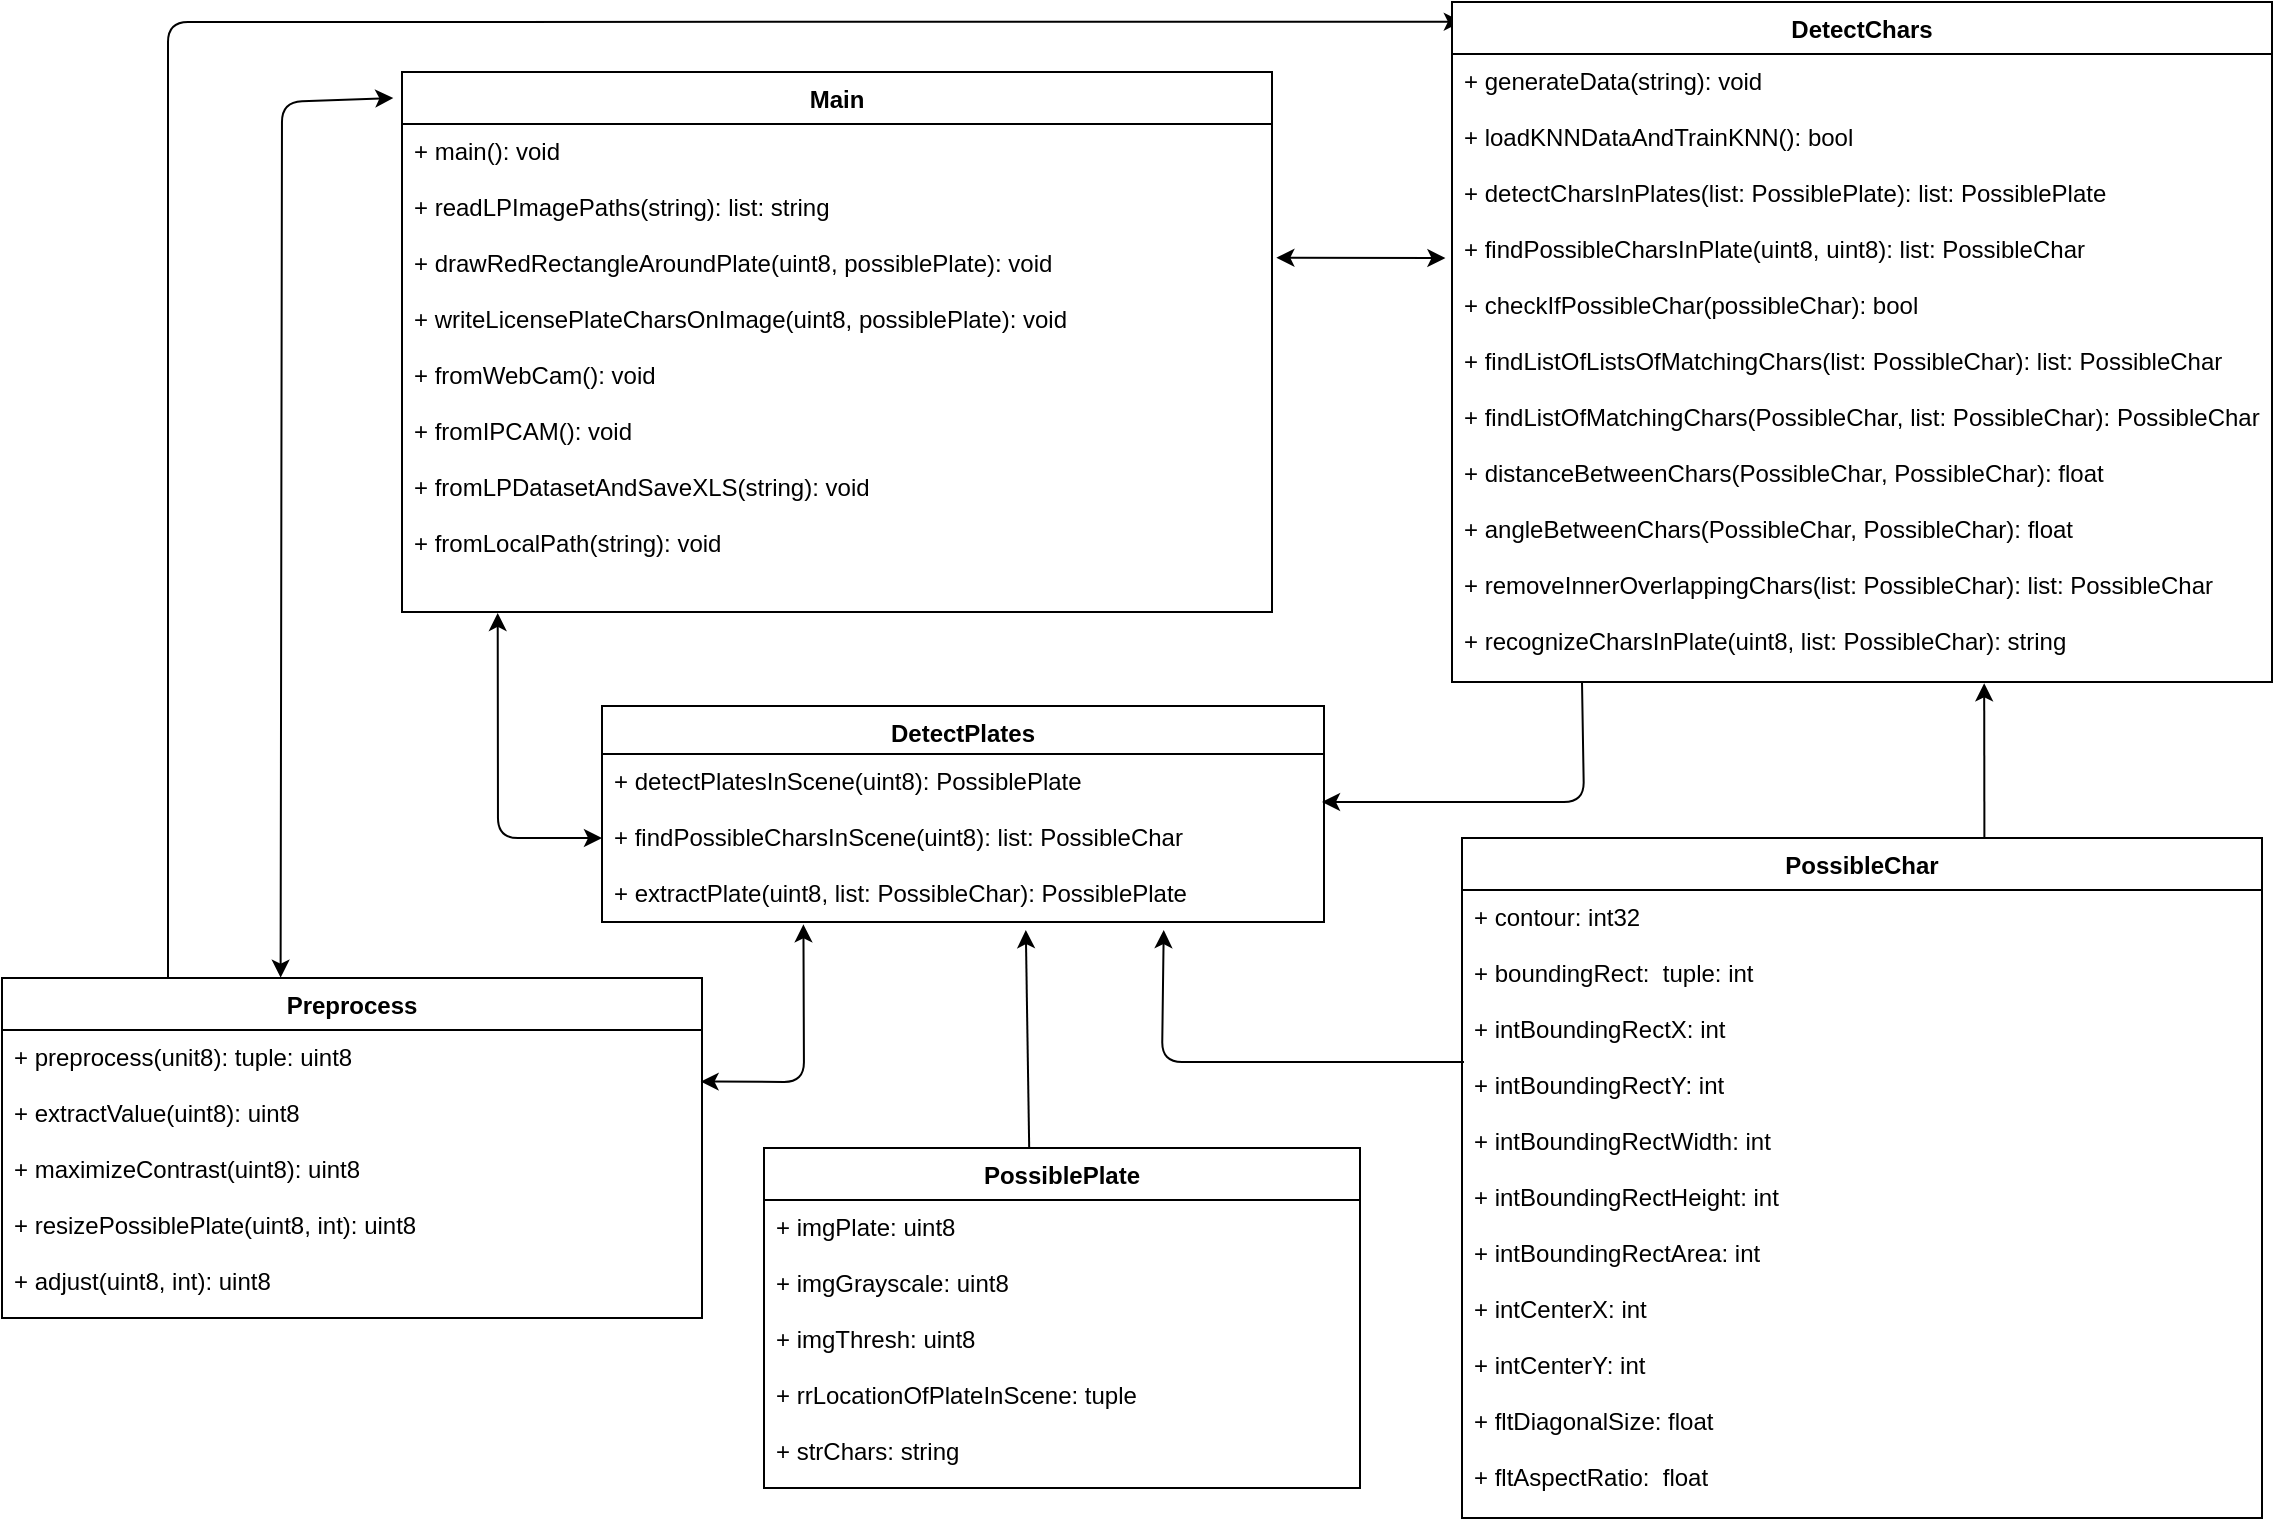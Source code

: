 <mxfile version="11.0.7" type="device"><diagram id="iiY-cButoviIIKO_mc6s" name="Page-1"><mxGraphModel dx="1300" dy="729" grid="1" gridSize="10" guides="1" tooltips="1" connect="1" arrows="1" fold="1" page="1" pageScale="1" pageWidth="1169" pageHeight="827" math="0" shadow="0"><root><mxCell id="0"/><mxCell id="1" parent="0"/><mxCell id="eoEQ0avYmJL66gwSscdJ-36" value="" style="endArrow=classic;startArrow=classic;html=1;exitX=0.998;exitY=0.179;exitDx=0;exitDy=0;exitPerimeter=0;entryX=0.279;entryY=1.014;entryDx=0;entryDy=0;entryPerimeter=0;" edge="1" parent="1" source="eoEQ0avYmJL66gwSscdJ-21" target="eoEQ0avYmJL66gwSscdJ-17"><mxGeometry width="50" height="50" relative="1" as="geometry"><mxPoint x="110" y="410" as="sourcePoint"/><mxPoint x="160" y="360" as="targetPoint"/><Array as="points"><mxPoint x="421" y="570"/></Array></mxGeometry></mxCell><mxCell id="eoEQ0avYmJL66gwSscdJ-38" value="" style="endArrow=classic;html=1;entryX=0.778;entryY=1.048;entryDx=0;entryDy=0;entryPerimeter=0;" edge="1" parent="1" target="eoEQ0avYmJL66gwSscdJ-17"><mxGeometry width="50" height="50" relative="1" as="geometry"><mxPoint x="751" y="560" as="sourcePoint"/><mxPoint x="630" y="520" as="targetPoint"/><Array as="points"><mxPoint x="600" y="560"/></Array></mxGeometry></mxCell><mxCell id="eoEQ0avYmJL66gwSscdJ-39" value="" style="endArrow=classic;html=1;entryX=0.587;entryY=1.048;entryDx=0;entryDy=0;entryPerimeter=0;exitX=0.445;exitY=0.006;exitDx=0;exitDy=0;exitPerimeter=0;" edge="1" parent="1" source="eoEQ0avYmJL66gwSscdJ-22" target="eoEQ0avYmJL66gwSscdJ-17"><mxGeometry width="50" height="50" relative="1" as="geometry"><mxPoint x="621" y="580" as="sourcePoint"/><mxPoint x="605" y="470" as="targetPoint"/><Array as="points"/></mxGeometry></mxCell><mxCell id="eoEQ0avYmJL66gwSscdJ-40" value="" style="endArrow=classic;html=1;entryX=0.649;entryY=1.002;entryDx=0;entryDy=0;entryPerimeter=0;exitX=0.653;exitY=0.005;exitDx=0;exitDy=0;exitPerimeter=0;" edge="1" parent="1" source="eoEQ0avYmJL66gwSscdJ-26" target="eoEQ0avYmJL66gwSscdJ-13"><mxGeometry width="50" height="50" relative="1" as="geometry"><mxPoint x="940" y="690" as="sourcePoint"/><mxPoint x="1022" y="489" as="targetPoint"/></mxGeometry></mxCell><mxCell id="eoEQ0avYmJL66gwSscdJ-41" value="" style="endArrow=classic;html=1;entryX=0.012;entryY=0.029;entryDx=0;entryDy=0;entryPerimeter=0;" edge="1" parent="1" target="eoEQ0avYmJL66gwSscdJ-10"><mxGeometry width="50" height="50" relative="1" as="geometry"><mxPoint x="103" y="520" as="sourcePoint"/><mxPoint x="510" y="110" as="targetPoint"/><Array as="points"><mxPoint x="103" y="40"/></Array></mxGeometry></mxCell><mxCell id="eoEQ0avYmJL66gwSscdJ-42" value="Main" style="swimlane;fontStyle=1;align=center;verticalAlign=top;childLayout=stackLayout;horizontal=1;startSize=26;horizontalStack=0;resizeParent=1;resizeParentMax=0;resizeLast=0;collapsible=1;marginBottom=0;" vertex="1" parent="1"><mxGeometry x="220" y="65" width="435" height="270" as="geometry"/></mxCell><mxCell id="eoEQ0avYmJL66gwSscdJ-45" value="+ main(): void&#10;&#10;+ readLPImagePaths(string): list: string&#10;&#10;+ drawRedRectangleAroundPlate(uint8, possiblePlate): void&#10;&#10;+ writeLicensePlateCharsOnImage(uint8, possiblePlate): void&#10;&#10;+ fromWebCam(): void&#10;&#10;+ fromIPCAM(): void&#10;&#10;+ fromLPDatasetAndSaveXLS(string): void&#10;&#10;+ fromLocalPath(string): void&#10;" style="text;strokeColor=none;fillColor=none;align=left;verticalAlign=top;spacingLeft=4;spacingRight=4;overflow=hidden;rotatable=0;points=[[0,0.5],[1,0.5]];portConstraint=eastwest;" vertex="1" parent="eoEQ0avYmJL66gwSscdJ-42"><mxGeometry y="26" width="435" height="244" as="geometry"/></mxCell><mxCell id="eoEQ0avYmJL66gwSscdJ-46" value="" style="endArrow=classic;startArrow=classic;html=1;exitX=1.005;exitY=0.274;exitDx=0;exitDy=0;exitPerimeter=0;entryX=-0.008;entryY=0.325;entryDx=0;entryDy=0;entryPerimeter=0;" edge="1" parent="1" source="eoEQ0avYmJL66gwSscdJ-45" target="eoEQ0avYmJL66gwSscdJ-13"><mxGeometry width="50" height="50" relative="1" as="geometry"><mxPoint x="690" y="210" as="sourcePoint"/><mxPoint x="760" y="158" as="targetPoint"/></mxGeometry></mxCell><mxCell id="eoEQ0avYmJL66gwSscdJ-47" value="" style="endArrow=classic;startArrow=classic;html=1;exitX=0;exitY=0.5;exitDx=0;exitDy=0;entryX=0.11;entryY=1.002;entryDx=0;entryDy=0;entryPerimeter=0;" edge="1" parent="1" source="eoEQ0avYmJL66gwSscdJ-17" target="eoEQ0avYmJL66gwSscdJ-45"><mxGeometry width="50" height="50" relative="1" as="geometry"><mxPoint x="290" y="410" as="sourcePoint"/><mxPoint x="613" y="382" as="targetPoint"/><Array as="points"><mxPoint x="268" y="448"/></Array></mxGeometry></mxCell><mxCell id="eoEQ0avYmJL66gwSscdJ-48" value="" style="endArrow=classic;startArrow=classic;html=1;entryX=-0.01;entryY=0.048;entryDx=0;entryDy=0;entryPerimeter=0;exitX=0.398;exitY=-0.001;exitDx=0;exitDy=0;exitPerimeter=0;" edge="1" parent="1" source="eoEQ0avYmJL66gwSscdJ-18" target="eoEQ0avYmJL66gwSscdJ-42"><mxGeometry width="50" height="50" relative="1" as="geometry"><mxPoint x="140" y="520" as="sourcePoint"/><mxPoint x="410" y="90" as="targetPoint"/><Array as="points"><mxPoint x="160" y="80"/></Array></mxGeometry></mxCell><mxCell id="eoEQ0avYmJL66gwSscdJ-50" value="" style="endArrow=classic;html=1;" edge="1" parent="1"><mxGeometry width="50" height="50" relative="1" as="geometry"><mxPoint x="810" y="370" as="sourcePoint"/><mxPoint x="680" y="430" as="targetPoint"/><Array as="points"><mxPoint x="811" y="430"/></Array></mxGeometry></mxCell><mxCell id="eoEQ0avYmJL66gwSscdJ-71" value="" style="group" vertex="1" connectable="0" parent="1"><mxGeometry x="750" y="448" width="400" height="340" as="geometry"/></mxCell><mxCell id="eoEQ0avYmJL66gwSscdJ-75" value="" style="group" vertex="1" connectable="0" parent="eoEQ0avYmJL66gwSscdJ-71"><mxGeometry width="400" height="340" as="geometry"/></mxCell><mxCell id="eoEQ0avYmJL66gwSscdJ-26" value="PossibleChar" style="swimlane;fontStyle=1;align=center;verticalAlign=top;childLayout=stackLayout;horizontal=1;startSize=26;horizontalStack=0;resizeParent=1;resizeParentMax=0;resizeLast=0;collapsible=1;marginBottom=0;" vertex="1" parent="eoEQ0avYmJL66gwSscdJ-75"><mxGeometry width="400" height="340" as="geometry"/></mxCell><mxCell id="eoEQ0avYmJL66gwSscdJ-27" value="+ contour: int32&#10;&#10;+ boundingRect:  tuple: int&#10;&#10;+ intBoundingRectX: int&#10;&#10;+ intBoundingRectY: int&#10;&#10;+ intBoundingRectWidth: int &#10;&#10;+ intBoundingRectHeight: int&#10;&#10;+ intBoundingRectArea: int&#10;&#10;+ intCenterX: int&#10;&#10;+ intCenterY: int&#10;&#10;+ fltDiagonalSize: float&#10;&#10;+ fltAspectRatio:  float" style="text;strokeColor=none;fillColor=none;align=left;verticalAlign=top;spacingLeft=4;spacingRight=4;overflow=hidden;rotatable=0;points=[[0,0.5],[1,0.5]];portConstraint=eastwest;" vertex="1" parent="eoEQ0avYmJL66gwSscdJ-26"><mxGeometry y="26" width="400" height="314" as="geometry"/></mxCell><mxCell id="eoEQ0avYmJL66gwSscdJ-72" value="" style="group" vertex="1" connectable="0" parent="1"><mxGeometry x="745" y="30" width="410" height="340" as="geometry"/></mxCell><mxCell id="eoEQ0avYmJL66gwSscdJ-10" value="DetectChars" style="swimlane;fontStyle=1;align=center;verticalAlign=top;childLayout=stackLayout;horizontal=1;startSize=26;horizontalStack=0;resizeParent=1;resizeParentMax=0;resizeLast=0;collapsible=1;marginBottom=0;" vertex="1" parent="eoEQ0avYmJL66gwSscdJ-72"><mxGeometry width="410" height="340" as="geometry"/></mxCell><mxCell id="eoEQ0avYmJL66gwSscdJ-13" value="+ generateData(string): void&#10;&#10;+ loadKNNDataAndTrainKNN(): bool&#10;&#10;+ detectCharsInPlates(list: PossiblePlate): list: PossiblePlate&#10;&#10;+ findPossibleCharsInPlate(uint8, uint8): list: PossibleChar&#10;&#10;+ checkIfPossibleChar(possibleChar): bool&#10;&#10;+ findListOfListsOfMatchingChars(list: PossibleChar): list: PossibleChar&#10;&#10;+ findListOfMatchingChars(PossibleChar, list: PossibleChar): PossibleChar&#10;&#10;+ distanceBetweenChars(PossibleChar, PossibleChar): float&#10;&#10;+ angleBetweenChars(PossibleChar, PossibleChar): float&#10;&#10;+ removeInnerOverlappingChars(list: PossibleChar): list: PossibleChar&#10;&#10;+ recognizeCharsInPlate(uint8, list: PossibleChar): string" style="text;strokeColor=none;fillColor=none;align=left;verticalAlign=top;spacingLeft=4;spacingRight=4;overflow=hidden;rotatable=0;points=[[0,0.5],[1,0.5]];portConstraint=eastwest;" vertex="1" parent="eoEQ0avYmJL66gwSscdJ-10"><mxGeometry y="26" width="410" height="314" as="geometry"/></mxCell><mxCell id="eoEQ0avYmJL66gwSscdJ-14" value="DetectPlates" style="swimlane;fontStyle=1;align=center;verticalAlign=top;childLayout=stackLayout;horizontal=1;startSize=24;horizontalStack=0;resizeParent=1;resizeParentMax=0;resizeLast=0;collapsible=1;marginBottom=0;" vertex="1" parent="1"><mxGeometry x="320" y="382" width="361" height="108" as="geometry"/></mxCell><mxCell id="eoEQ0avYmJL66gwSscdJ-17" value="+ detectPlatesInScene(uint8): PossiblePlate&#10;&#10;+ findPossibleCharsInScene(uint8): list: PossibleChar&#10;&#10;+ extractPlate(uint8, list: PossibleChar): PossiblePlate" style="text;strokeColor=none;fillColor=none;align=left;verticalAlign=top;spacingLeft=4;spacingRight=4;overflow=hidden;rotatable=0;points=[[0,0.5],[1,0.5]];portConstraint=eastwest;" vertex="1" parent="eoEQ0avYmJL66gwSscdJ-14"><mxGeometry y="24" width="361" height="84" as="geometry"/></mxCell><mxCell id="eoEQ0avYmJL66gwSscdJ-18" value="Preprocess" style="swimlane;fontStyle=1;align=center;verticalAlign=top;childLayout=stackLayout;horizontal=1;startSize=26;horizontalStack=0;resizeParent=1;resizeParentMax=0;resizeLast=0;collapsible=1;marginBottom=0;" vertex="1" parent="1"><mxGeometry x="20" y="518" width="350" height="170" as="geometry"/></mxCell><mxCell id="eoEQ0avYmJL66gwSscdJ-21" value="+ preprocess(unit8): tuple: uint8&#10;&#10;+ extractValue(uint8): uint8&#10;&#10;+ maximizeContrast(uint8): uint8&#10;&#10;+ resizePossiblePlate(uint8, int): uint8&#10;&#10;+ adjust(uint8, int): uint8" style="text;strokeColor=none;fillColor=none;align=left;verticalAlign=top;spacingLeft=4;spacingRight=4;overflow=hidden;rotatable=0;points=[[0,0.5],[1,0.5]];portConstraint=eastwest;" vertex="1" parent="eoEQ0avYmJL66gwSscdJ-18"><mxGeometry y="26" width="350" height="144" as="geometry"/></mxCell><mxCell id="eoEQ0avYmJL66gwSscdJ-22" value="PossiblePlate" style="swimlane;fontStyle=1;align=center;verticalAlign=top;childLayout=stackLayout;horizontal=1;startSize=26;horizontalStack=0;resizeParent=1;resizeParentMax=0;resizeLast=0;collapsible=1;marginBottom=0;" vertex="1" parent="1"><mxGeometry x="401" y="603" width="298" height="170" as="geometry"/></mxCell><mxCell id="eoEQ0avYmJL66gwSscdJ-23" value="+ imgPlate: uint8&#10;&#10;+ imgGrayscale: uint8&#10;&#10;+ imgThresh: uint8&#10;&#10;+ rrLocationOfPlateInScene: tuple&#10;&#10;+ strChars: string" style="text;strokeColor=none;fillColor=none;align=left;verticalAlign=top;spacingLeft=4;spacingRight=4;overflow=hidden;rotatable=0;points=[[0,0.5],[1,0.5]];portConstraint=eastwest;" vertex="1" parent="eoEQ0avYmJL66gwSscdJ-22"><mxGeometry y="26" width="298" height="144" as="geometry"/></mxCell></root></mxGraphModel></diagram></mxfile>